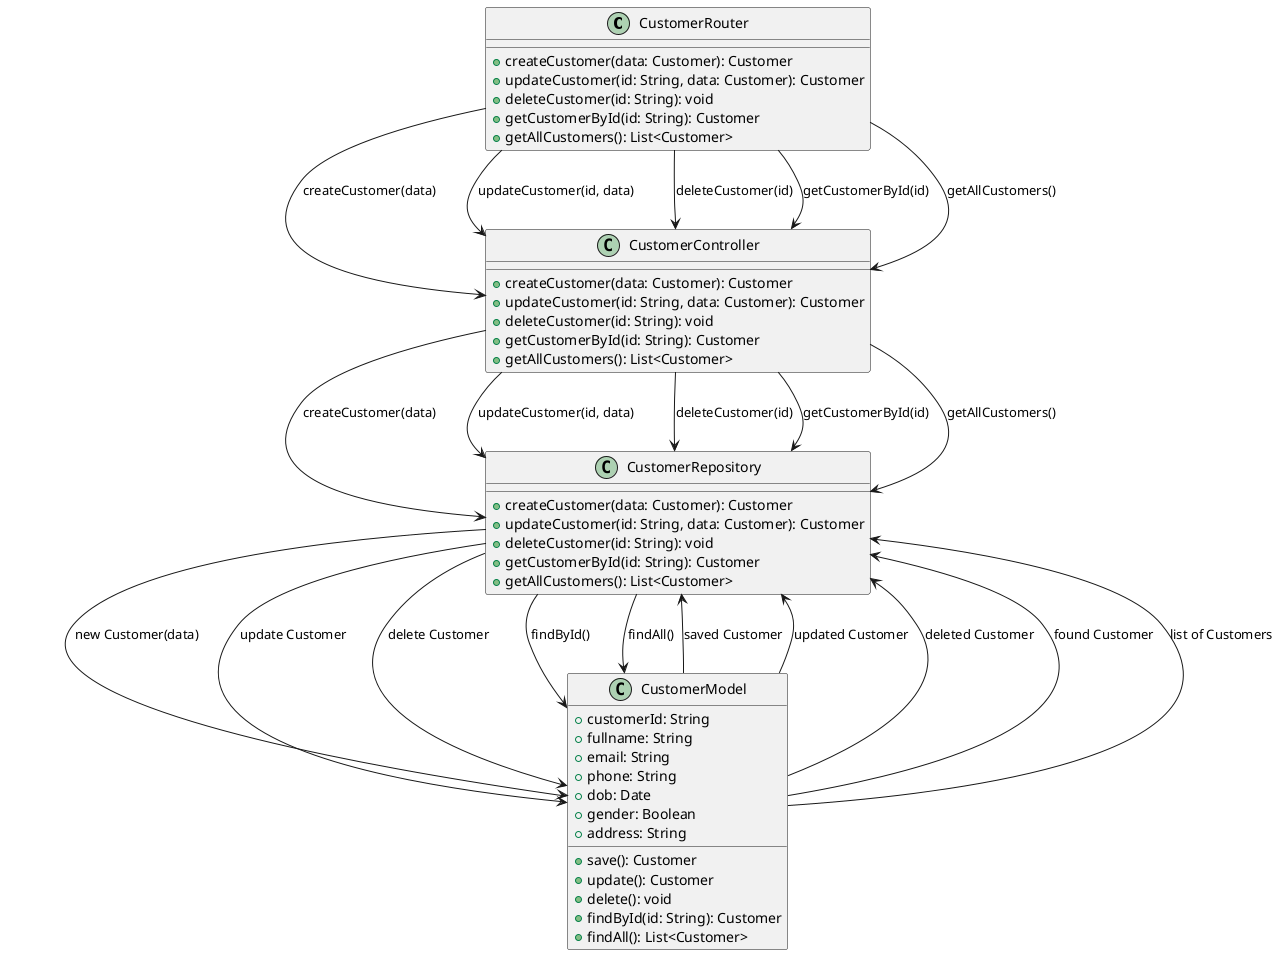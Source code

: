@startuml
class CustomerRouter {
    +createCustomer(data: Customer): Customer
    +updateCustomer(id: String, data: Customer): Customer
    +deleteCustomer(id: String): void
    +getCustomerById(id: String): Customer
    +getAllCustomers(): List<Customer>
}

class CustomerController {
    +createCustomer(data: Customer): Customer
    +updateCustomer(id: String, data: Customer): Customer
    +deleteCustomer(id: String): void
    +getCustomerById(id: String): Customer
    +getAllCustomers(): List<Customer>
}

class CustomerRepository {
    +createCustomer(data: Customer): Customer
    +updateCustomer(id: String, data: Customer): Customer
    +deleteCustomer(id: String): void
    +getCustomerById(id: String): Customer
    +getAllCustomers(): List<Customer>
}

class CustomerModel {
    +customerId: String
    +fullname: String
    +email: String
    +phone: String
    +dob: Date
    +gender: Boolean
    +address: String
    +save(): Customer
    +update(): Customer
    +delete(): void
    +findById(id: String): Customer
    +findAll(): List<Customer>
}

CustomerRouter --> CustomerController : createCustomer(data)
CustomerController --> CustomerRepository : createCustomer(data)
CustomerRepository --> CustomerModel : new Customer(data)
CustomerModel --> CustomerRepository : saved Customer

CustomerRouter --> CustomerController : updateCustomer(id, data)
CustomerController --> CustomerRepository : updateCustomer(id, data)
CustomerRepository --> CustomerModel : update Customer
CustomerModel --> CustomerRepository : updated Customer

CustomerRouter --> CustomerController : deleteCustomer(id)
CustomerController --> CustomerRepository : deleteCustomer(id)
CustomerRepository --> CustomerModel : delete Customer
CustomerModel --> CustomerRepository : deleted Customer

CustomerRouter --> CustomerController : getCustomerById(id)
CustomerController --> CustomerRepository : getCustomerById(id)
CustomerRepository --> CustomerModel : findById()
CustomerModel --> CustomerRepository : found Customer

CustomerRouter --> CustomerController : getAllCustomers()
CustomerController --> CustomerRepository : getAllCustomers()
CustomerRepository --> CustomerModel : findAll()
CustomerModel --> CustomerRepository : list of Customers
@enduml
